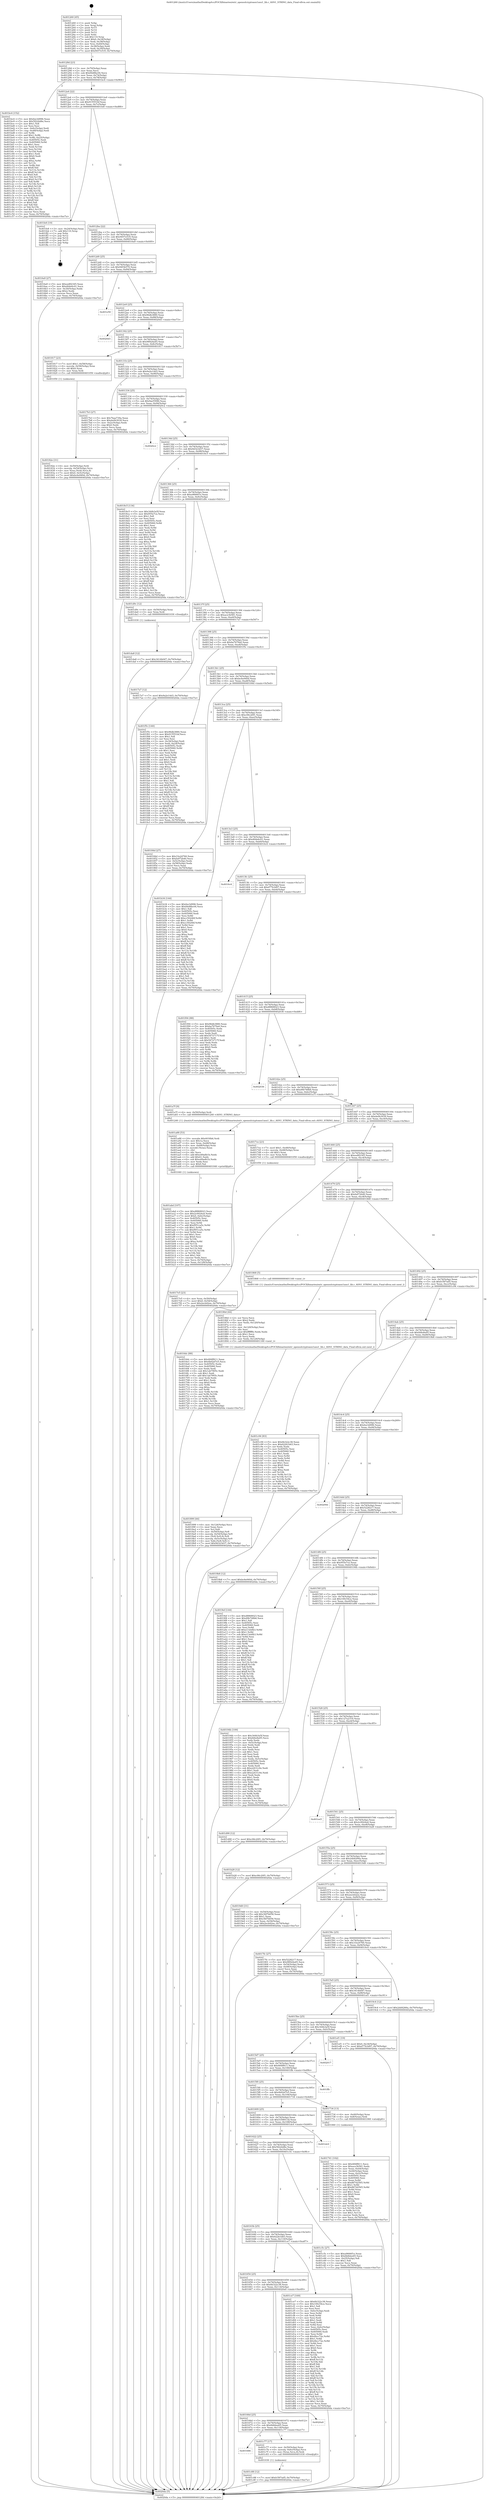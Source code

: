 digraph "0x401260" {
  label = "0x401260 (/mnt/c/Users/mathe/Desktop/tcc/POCII/binaries/extr_opensslcryptoasn1asn1_lib.c_ASN1_STRING_data_Final-ollvm.out::main(0))"
  labelloc = "t"
  node[shape=record]

  Entry [label="",width=0.3,height=0.3,shape=circle,fillcolor=black,style=filled]
  "0x40128d" [label="{
     0x40128d [23]\l
     | [instrs]\l
     &nbsp;&nbsp;0x40128d \<+3\>: mov -0x70(%rbp),%eax\l
     &nbsp;&nbsp;0x401290 \<+2\>: mov %eax,%ecx\l
     &nbsp;&nbsp;0x401292 \<+6\>: sub $0x84d8bc04,%ecx\l
     &nbsp;&nbsp;0x401298 \<+3\>: mov %eax,-0x74(%rbp)\l
     &nbsp;&nbsp;0x40129b \<+3\>: mov %ecx,-0x78(%rbp)\l
     &nbsp;&nbsp;0x40129e \<+6\>: je 0000000000401bc4 \<main+0x964\>\l
  }"]
  "0x401bc4" [label="{
     0x401bc4 [152]\l
     | [instrs]\l
     &nbsp;&nbsp;0x401bc4 \<+5\>: mov $0xfee3d996,%eax\l
     &nbsp;&nbsp;0x401bc9 \<+5\>: mov $0x5f224d8e,%ecx\l
     &nbsp;&nbsp;0x401bce \<+2\>: mov $0x1,%dl\l
     &nbsp;&nbsp;0x401bd0 \<+2\>: xor %esi,%esi\l
     &nbsp;&nbsp;0x401bd2 \<+3\>: mov -0x6c(%rbp),%edi\l
     &nbsp;&nbsp;0x401bd5 \<+3\>: cmp -0x48(%rbp),%edi\l
     &nbsp;&nbsp;0x401bd8 \<+4\>: setl %r8b\l
     &nbsp;&nbsp;0x401bdc \<+4\>: and $0x1,%r8b\l
     &nbsp;&nbsp;0x401be0 \<+4\>: mov %r8b,-0x25(%rbp)\l
     &nbsp;&nbsp;0x401be4 \<+7\>: mov 0x40505c,%edi\l
     &nbsp;&nbsp;0x401beb \<+8\>: mov 0x405060,%r9d\l
     &nbsp;&nbsp;0x401bf3 \<+3\>: sub $0x1,%esi\l
     &nbsp;&nbsp;0x401bf6 \<+3\>: mov %edi,%r10d\l
     &nbsp;&nbsp;0x401bf9 \<+3\>: add %esi,%r10d\l
     &nbsp;&nbsp;0x401bfc \<+4\>: imul %r10d,%edi\l
     &nbsp;&nbsp;0x401c00 \<+3\>: and $0x1,%edi\l
     &nbsp;&nbsp;0x401c03 \<+3\>: cmp $0x0,%edi\l
     &nbsp;&nbsp;0x401c06 \<+4\>: sete %r8b\l
     &nbsp;&nbsp;0x401c0a \<+4\>: cmp $0xa,%r9d\l
     &nbsp;&nbsp;0x401c0e \<+4\>: setl %r11b\l
     &nbsp;&nbsp;0x401c12 \<+3\>: mov %r8b,%bl\l
     &nbsp;&nbsp;0x401c15 \<+3\>: xor $0xff,%bl\l
     &nbsp;&nbsp;0x401c18 \<+3\>: mov %r11b,%r14b\l
     &nbsp;&nbsp;0x401c1b \<+4\>: xor $0xff,%r14b\l
     &nbsp;&nbsp;0x401c1f \<+3\>: xor $0x0,%dl\l
     &nbsp;&nbsp;0x401c22 \<+3\>: mov %bl,%r15b\l
     &nbsp;&nbsp;0x401c25 \<+4\>: and $0x0,%r15b\l
     &nbsp;&nbsp;0x401c29 \<+3\>: and %dl,%r8b\l
     &nbsp;&nbsp;0x401c2c \<+3\>: mov %r14b,%r12b\l
     &nbsp;&nbsp;0x401c2f \<+4\>: and $0x0,%r12b\l
     &nbsp;&nbsp;0x401c33 \<+3\>: and %dl,%r11b\l
     &nbsp;&nbsp;0x401c36 \<+3\>: or %r8b,%r15b\l
     &nbsp;&nbsp;0x401c39 \<+3\>: or %r11b,%r12b\l
     &nbsp;&nbsp;0x401c3c \<+3\>: xor %r12b,%r15b\l
     &nbsp;&nbsp;0x401c3f \<+3\>: or %r14b,%bl\l
     &nbsp;&nbsp;0x401c42 \<+3\>: xor $0xff,%bl\l
     &nbsp;&nbsp;0x401c45 \<+3\>: or $0x0,%dl\l
     &nbsp;&nbsp;0x401c48 \<+2\>: and %dl,%bl\l
     &nbsp;&nbsp;0x401c4a \<+3\>: or %bl,%r15b\l
     &nbsp;&nbsp;0x401c4d \<+4\>: test $0x1,%r15b\l
     &nbsp;&nbsp;0x401c51 \<+3\>: cmovne %ecx,%eax\l
     &nbsp;&nbsp;0x401c54 \<+3\>: mov %eax,-0x70(%rbp)\l
     &nbsp;&nbsp;0x401c57 \<+5\>: jmp 00000000004020da \<main+0xe7a\>\l
  }"]
  "0x4012a4" [label="{
     0x4012a4 [22]\l
     | [instrs]\l
     &nbsp;&nbsp;0x4012a4 \<+5\>: jmp 00000000004012a9 \<main+0x49\>\l
     &nbsp;&nbsp;0x4012a9 \<+3\>: mov -0x74(%rbp),%eax\l
     &nbsp;&nbsp;0x4012ac \<+5\>: sub $0x915551bf,%eax\l
     &nbsp;&nbsp;0x4012b1 \<+3\>: mov %eax,-0x7c(%rbp)\l
     &nbsp;&nbsp;0x4012b4 \<+6\>: je 0000000000401fe8 \<main+0xd88\>\l
  }"]
  Exit [label="",width=0.3,height=0.3,shape=circle,fillcolor=black,style=filled,peripheries=2]
  "0x401fe8" [label="{
     0x401fe8 [19]\l
     | [instrs]\l
     &nbsp;&nbsp;0x401fe8 \<+3\>: mov -0x24(%rbp),%eax\l
     &nbsp;&nbsp;0x401feb \<+7\>: add $0x110,%rsp\l
     &nbsp;&nbsp;0x401ff2 \<+1\>: pop %rbx\l
     &nbsp;&nbsp;0x401ff3 \<+2\>: pop %r12\l
     &nbsp;&nbsp;0x401ff5 \<+2\>: pop %r14\l
     &nbsp;&nbsp;0x401ff7 \<+2\>: pop %r15\l
     &nbsp;&nbsp;0x401ff9 \<+1\>: pop %rbp\l
     &nbsp;&nbsp;0x401ffa \<+1\>: ret\l
  }"]
  "0x4012ba" [label="{
     0x4012ba [22]\l
     | [instrs]\l
     &nbsp;&nbsp;0x4012ba \<+5\>: jmp 00000000004012bf \<main+0x5f\>\l
     &nbsp;&nbsp;0x4012bf \<+3\>: mov -0x74(%rbp),%eax\l
     &nbsp;&nbsp;0x4012c2 \<+5\>: sub $0x9457e535,%eax\l
     &nbsp;&nbsp;0x4012c7 \<+3\>: mov %eax,-0x80(%rbp)\l
     &nbsp;&nbsp;0x4012ca \<+6\>: je 00000000004016a9 \<main+0x449\>\l
  }"]
  "0x401da8" [label="{
     0x401da8 [12]\l
     | [instrs]\l
     &nbsp;&nbsp;0x401da8 \<+7\>: movl $0x3414b047,-0x70(%rbp)\l
     &nbsp;&nbsp;0x401daf \<+5\>: jmp 00000000004020da \<main+0xe7a\>\l
  }"]
  "0x4016a9" [label="{
     0x4016a9 [27]\l
     | [instrs]\l
     &nbsp;&nbsp;0x4016a9 \<+5\>: mov $0xee8f2345,%eax\l
     &nbsp;&nbsp;0x4016ae \<+5\>: mov $0xd0de6c01,%ecx\l
     &nbsp;&nbsp;0x4016b3 \<+3\>: mov -0x30(%rbp),%edx\l
     &nbsp;&nbsp;0x4016b6 \<+3\>: cmp $0x2,%edx\l
     &nbsp;&nbsp;0x4016b9 \<+3\>: cmovne %ecx,%eax\l
     &nbsp;&nbsp;0x4016bc \<+3\>: mov %eax,-0x70(%rbp)\l
     &nbsp;&nbsp;0x4016bf \<+5\>: jmp 00000000004020da \<main+0xe7a\>\l
  }"]
  "0x4012d0" [label="{
     0x4012d0 [25]\l
     | [instrs]\l
     &nbsp;&nbsp;0x4012d0 \<+5\>: jmp 00000000004012d5 \<main+0x75\>\l
     &nbsp;&nbsp;0x4012d5 \<+3\>: mov -0x74(%rbp),%eax\l
     &nbsp;&nbsp;0x4012d8 \<+5\>: sub $0x94f3b570,%eax\l
     &nbsp;&nbsp;0x4012dd \<+6\>: mov %eax,-0x84(%rbp)\l
     &nbsp;&nbsp;0x4012e3 \<+6\>: je 0000000000401e50 \<main+0xbf0\>\l
  }"]
  "0x4020da" [label="{
     0x4020da [5]\l
     | [instrs]\l
     &nbsp;&nbsp;0x4020da \<+5\>: jmp 000000000040128d \<main+0x2d\>\l
  }"]
  "0x401260" [label="{
     0x401260 [45]\l
     | [instrs]\l
     &nbsp;&nbsp;0x401260 \<+1\>: push %rbp\l
     &nbsp;&nbsp;0x401261 \<+3\>: mov %rsp,%rbp\l
     &nbsp;&nbsp;0x401264 \<+2\>: push %r15\l
     &nbsp;&nbsp;0x401266 \<+2\>: push %r14\l
     &nbsp;&nbsp;0x401268 \<+2\>: push %r12\l
     &nbsp;&nbsp;0x40126a \<+1\>: push %rbx\l
     &nbsp;&nbsp;0x40126b \<+7\>: sub $0x110,%rsp\l
     &nbsp;&nbsp;0x401272 \<+7\>: movl $0x0,-0x34(%rbp)\l
     &nbsp;&nbsp;0x401279 \<+3\>: mov %edi,-0x38(%rbp)\l
     &nbsp;&nbsp;0x40127c \<+4\>: mov %rsi,-0x40(%rbp)\l
     &nbsp;&nbsp;0x401280 \<+3\>: mov -0x38(%rbp),%edi\l
     &nbsp;&nbsp;0x401283 \<+3\>: mov %edi,-0x30(%rbp)\l
     &nbsp;&nbsp;0x401286 \<+7\>: movl $0x9457e535,-0x70(%rbp)\l
  }"]
  "0x401c88" [label="{
     0x401c88 [12]\l
     | [instrs]\l
     &nbsp;&nbsp;0x401c88 \<+7\>: movl $0xfc587ad5,-0x70(%rbp)\l
     &nbsp;&nbsp;0x401c8f \<+5\>: jmp 00000000004020da \<main+0xe7a\>\l
  }"]
  "0x401e50" [label="{
     0x401e50\l
  }", style=dashed]
  "0x4012e9" [label="{
     0x4012e9 [25]\l
     | [instrs]\l
     &nbsp;&nbsp;0x4012e9 \<+5\>: jmp 00000000004012ee \<main+0x8e\>\l
     &nbsp;&nbsp;0x4012ee \<+3\>: mov -0x74(%rbp),%eax\l
     &nbsp;&nbsp;0x4012f1 \<+5\>: sub $0x96db3880,%eax\l
     &nbsp;&nbsp;0x4012f6 \<+6\>: mov %eax,-0x88(%rbp)\l
     &nbsp;&nbsp;0x4012fc \<+6\>: je 00000000004020d3 \<main+0xe73\>\l
  }"]
  "0x401686" [label="{
     0x401686\l
  }", style=dashed]
  "0x4020d3" [label="{
     0x4020d3\l
  }", style=dashed]
  "0x401302" [label="{
     0x401302 [25]\l
     | [instrs]\l
     &nbsp;&nbsp;0x401302 \<+5\>: jmp 0000000000401307 \<main+0xa7\>\l
     &nbsp;&nbsp;0x401307 \<+3\>: mov -0x74(%rbp),%eax\l
     &nbsp;&nbsp;0x40130a \<+5\>: sub $0x98924a45,%eax\l
     &nbsp;&nbsp;0x40130f \<+6\>: mov %eax,-0x8c(%rbp)\l
     &nbsp;&nbsp;0x401315 \<+6\>: je 0000000000401817 \<main+0x5b7\>\l
  }"]
  "0x401c77" [label="{
     0x401c77 [17]\l
     | [instrs]\l
     &nbsp;&nbsp;0x401c77 \<+4\>: mov -0x50(%rbp),%rax\l
     &nbsp;&nbsp;0x401c7b \<+4\>: movslq -0x6c(%rbp),%rcx\l
     &nbsp;&nbsp;0x401c7f \<+4\>: mov (%rax,%rcx,8),%rdi\l
     &nbsp;&nbsp;0x401c83 \<+5\>: call 0000000000401030 \<free@plt\>\l
     | [calls]\l
     &nbsp;&nbsp;0x401030 \{1\} (unknown)\l
  }"]
  "0x401817" [label="{
     0x401817 [23]\l
     | [instrs]\l
     &nbsp;&nbsp;0x401817 \<+7\>: movl $0x1,-0x58(%rbp)\l
     &nbsp;&nbsp;0x40181e \<+4\>: movslq -0x58(%rbp),%rax\l
     &nbsp;&nbsp;0x401822 \<+4\>: shl $0x0,%rax\l
     &nbsp;&nbsp;0x401826 \<+3\>: mov %rax,%rdi\l
     &nbsp;&nbsp;0x401829 \<+5\>: call 0000000000401050 \<malloc@plt\>\l
     | [calls]\l
     &nbsp;&nbsp;0x401050 \{1\} (unknown)\l
  }"]
  "0x40131b" [label="{
     0x40131b [25]\l
     | [instrs]\l
     &nbsp;&nbsp;0x40131b \<+5\>: jmp 0000000000401320 \<main+0xc0\>\l
     &nbsp;&nbsp;0x401320 \<+3\>: mov -0x74(%rbp),%eax\l
     &nbsp;&nbsp;0x401323 \<+5\>: sub $0x9a2e14d3,%eax\l
     &nbsp;&nbsp;0x401328 \<+6\>: mov %eax,-0x90(%rbp)\l
     &nbsp;&nbsp;0x40132e \<+6\>: je 00000000004017b3 \<main+0x553\>\l
  }"]
  "0x40166d" [label="{
     0x40166d [25]\l
     | [instrs]\l
     &nbsp;&nbsp;0x40166d \<+5\>: jmp 0000000000401672 \<main+0x412\>\l
     &nbsp;&nbsp;0x401672 \<+3\>: mov -0x74(%rbp),%eax\l
     &nbsp;&nbsp;0x401675 \<+5\>: sub $0x6b8dee65,%eax\l
     &nbsp;&nbsp;0x40167a \<+6\>: mov %eax,-0x118(%rbp)\l
     &nbsp;&nbsp;0x401680 \<+6\>: je 0000000000401c77 \<main+0xa17\>\l
  }"]
  "0x4017b3" [label="{
     0x4017b3 [27]\l
     | [instrs]\l
     &nbsp;&nbsp;0x4017b3 \<+5\>: mov $0x7baa739a,%eax\l
     &nbsp;&nbsp;0x4017b8 \<+5\>: mov $0xde0b3039,%ecx\l
     &nbsp;&nbsp;0x4017bd \<+3\>: mov -0x2c(%rbp),%edx\l
     &nbsp;&nbsp;0x4017c0 \<+3\>: cmp $0x0,%edx\l
     &nbsp;&nbsp;0x4017c3 \<+3\>: cmove %ecx,%eax\l
     &nbsp;&nbsp;0x4017c6 \<+3\>: mov %eax,-0x70(%rbp)\l
     &nbsp;&nbsp;0x4017c9 \<+5\>: jmp 00000000004020da \<main+0xe7a\>\l
  }"]
  "0x401334" [label="{
     0x401334 [25]\l
     | [instrs]\l
     &nbsp;&nbsp;0x401334 \<+5\>: jmp 0000000000401339 \<main+0xd9\>\l
     &nbsp;&nbsp;0x401339 \<+3\>: mov -0x74(%rbp),%eax\l
     &nbsp;&nbsp;0x40133c \<+5\>: sub $0x9ae55f46,%eax\l
     &nbsp;&nbsp;0x401341 \<+6\>: mov %eax,-0x94(%rbp)\l
     &nbsp;&nbsp;0x401347 \<+6\>: je 00000000004020c2 \<main+0xe62\>\l
  }"]
  "0x4020a9" [label="{
     0x4020a9\l
  }", style=dashed]
  "0x4020c2" [label="{
     0x4020c2\l
  }", style=dashed]
  "0x40134d" [label="{
     0x40134d [25]\l
     | [instrs]\l
     &nbsp;&nbsp;0x40134d \<+5\>: jmp 0000000000401352 \<main+0xf2\>\l
     &nbsp;&nbsp;0x401352 \<+3\>: mov -0x74(%rbp),%eax\l
     &nbsp;&nbsp;0x401355 \<+5\>: sub $0x9d323d37,%eax\l
     &nbsp;&nbsp;0x40135a \<+6\>: mov %eax,-0x98(%rbp)\l
     &nbsp;&nbsp;0x401360 \<+6\>: je 00000000004018c5 \<main+0x665\>\l
  }"]
  "0x401654" [label="{
     0x401654 [25]\l
     | [instrs]\l
     &nbsp;&nbsp;0x401654 \<+5\>: jmp 0000000000401659 \<main+0x3f9\>\l
     &nbsp;&nbsp;0x401659 \<+3\>: mov -0x74(%rbp),%eax\l
     &nbsp;&nbsp;0x40165c \<+5\>: sub $0x6b322c38,%eax\l
     &nbsp;&nbsp;0x401661 \<+6\>: mov %eax,-0x114(%rbp)\l
     &nbsp;&nbsp;0x401667 \<+6\>: je 00000000004020a9 \<main+0xe49\>\l
  }"]
  "0x4018c5" [label="{
     0x4018c5 [134]\l
     | [instrs]\l
     &nbsp;&nbsp;0x4018c5 \<+5\>: mov $0x344b3a5f,%eax\l
     &nbsp;&nbsp;0x4018ca \<+5\>: mov $0x955e7ce,%ecx\l
     &nbsp;&nbsp;0x4018cf \<+2\>: mov $0x1,%dl\l
     &nbsp;&nbsp;0x4018d1 \<+2\>: xor %esi,%esi\l
     &nbsp;&nbsp;0x4018d3 \<+7\>: mov 0x40505c,%edi\l
     &nbsp;&nbsp;0x4018da \<+8\>: mov 0x405060,%r8d\l
     &nbsp;&nbsp;0x4018e2 \<+3\>: sub $0x1,%esi\l
     &nbsp;&nbsp;0x4018e5 \<+3\>: mov %edi,%r9d\l
     &nbsp;&nbsp;0x4018e8 \<+3\>: add %esi,%r9d\l
     &nbsp;&nbsp;0x4018eb \<+4\>: imul %r9d,%edi\l
     &nbsp;&nbsp;0x4018ef \<+3\>: and $0x1,%edi\l
     &nbsp;&nbsp;0x4018f2 \<+3\>: cmp $0x0,%edi\l
     &nbsp;&nbsp;0x4018f5 \<+4\>: sete %r10b\l
     &nbsp;&nbsp;0x4018f9 \<+4\>: cmp $0xa,%r8d\l
     &nbsp;&nbsp;0x4018fd \<+4\>: setl %r11b\l
     &nbsp;&nbsp;0x401901 \<+3\>: mov %r10b,%bl\l
     &nbsp;&nbsp;0x401904 \<+3\>: xor $0xff,%bl\l
     &nbsp;&nbsp;0x401907 \<+3\>: mov %r11b,%r14b\l
     &nbsp;&nbsp;0x40190a \<+4\>: xor $0xff,%r14b\l
     &nbsp;&nbsp;0x40190e \<+3\>: xor $0x0,%dl\l
     &nbsp;&nbsp;0x401911 \<+3\>: mov %bl,%r15b\l
     &nbsp;&nbsp;0x401914 \<+4\>: and $0x0,%r15b\l
     &nbsp;&nbsp;0x401918 \<+3\>: and %dl,%r10b\l
     &nbsp;&nbsp;0x40191b \<+3\>: mov %r14b,%r12b\l
     &nbsp;&nbsp;0x40191e \<+4\>: and $0x0,%r12b\l
     &nbsp;&nbsp;0x401922 \<+3\>: and %dl,%r11b\l
     &nbsp;&nbsp;0x401925 \<+3\>: or %r10b,%r15b\l
     &nbsp;&nbsp;0x401928 \<+3\>: or %r11b,%r12b\l
     &nbsp;&nbsp;0x40192b \<+3\>: xor %r12b,%r15b\l
     &nbsp;&nbsp;0x40192e \<+3\>: or %r14b,%bl\l
     &nbsp;&nbsp;0x401931 \<+3\>: xor $0xff,%bl\l
     &nbsp;&nbsp;0x401934 \<+3\>: or $0x0,%dl\l
     &nbsp;&nbsp;0x401937 \<+2\>: and %dl,%bl\l
     &nbsp;&nbsp;0x401939 \<+3\>: or %bl,%r15b\l
     &nbsp;&nbsp;0x40193c \<+4\>: test $0x1,%r15b\l
     &nbsp;&nbsp;0x401940 \<+3\>: cmovne %ecx,%eax\l
     &nbsp;&nbsp;0x401943 \<+3\>: mov %eax,-0x70(%rbp)\l
     &nbsp;&nbsp;0x401946 \<+5\>: jmp 00000000004020da \<main+0xe7a\>\l
  }"]
  "0x401366" [label="{
     0x401366 [25]\l
     | [instrs]\l
     &nbsp;&nbsp;0x401366 \<+5\>: jmp 000000000040136b \<main+0x10b\>\l
     &nbsp;&nbsp;0x40136b \<+3\>: mov -0x74(%rbp),%eax\l
     &nbsp;&nbsp;0x40136e \<+5\>: sub $0xa9666f1e,%eax\l
     &nbsp;&nbsp;0x401373 \<+6\>: mov %eax,-0x9c(%rbp)\l
     &nbsp;&nbsp;0x401379 \<+6\>: je 0000000000401d9c \<main+0xb3c\>\l
  }"]
  "0x401ce7" [label="{
     0x401ce7 [169]\l
     | [instrs]\l
     &nbsp;&nbsp;0x401ce7 \<+5\>: mov $0x6b322c38,%eax\l
     &nbsp;&nbsp;0x401cec \<+5\>: mov $0x100c54ce,%ecx\l
     &nbsp;&nbsp;0x401cf1 \<+2\>: mov $0x1,%dl\l
     &nbsp;&nbsp;0x401cf3 \<+2\>: xor %esi,%esi\l
     &nbsp;&nbsp;0x401cf5 \<+3\>: mov -0x6c(%rbp),%edi\l
     &nbsp;&nbsp;0x401cf8 \<+3\>: mov %esi,%r8d\l
     &nbsp;&nbsp;0x401cfb \<+3\>: sub %edi,%r8d\l
     &nbsp;&nbsp;0x401cfe \<+2\>: mov %esi,%edi\l
     &nbsp;&nbsp;0x401d00 \<+3\>: sub $0x1,%edi\l
     &nbsp;&nbsp;0x401d03 \<+3\>: add %edi,%r8d\l
     &nbsp;&nbsp;0x401d06 \<+3\>: sub %r8d,%esi\l
     &nbsp;&nbsp;0x401d09 \<+3\>: mov %esi,-0x6c(%rbp)\l
     &nbsp;&nbsp;0x401d0c \<+7\>: mov 0x40505c,%esi\l
     &nbsp;&nbsp;0x401d13 \<+7\>: mov 0x405060,%edi\l
     &nbsp;&nbsp;0x401d1a \<+3\>: mov %esi,%r8d\l
     &nbsp;&nbsp;0x401d1d \<+7\>: sub $0x4bcc72e,%r8d\l
     &nbsp;&nbsp;0x401d24 \<+4\>: sub $0x1,%r8d\l
     &nbsp;&nbsp;0x401d28 \<+7\>: add $0x4bcc72e,%r8d\l
     &nbsp;&nbsp;0x401d2f \<+4\>: imul %r8d,%esi\l
     &nbsp;&nbsp;0x401d33 \<+3\>: and $0x1,%esi\l
     &nbsp;&nbsp;0x401d36 \<+3\>: cmp $0x0,%esi\l
     &nbsp;&nbsp;0x401d39 \<+4\>: sete %r9b\l
     &nbsp;&nbsp;0x401d3d \<+3\>: cmp $0xa,%edi\l
     &nbsp;&nbsp;0x401d40 \<+4\>: setl %r10b\l
     &nbsp;&nbsp;0x401d44 \<+3\>: mov %r9b,%r11b\l
     &nbsp;&nbsp;0x401d47 \<+4\>: xor $0xff,%r11b\l
     &nbsp;&nbsp;0x401d4b \<+3\>: mov %r10b,%bl\l
     &nbsp;&nbsp;0x401d4e \<+3\>: xor $0xff,%bl\l
     &nbsp;&nbsp;0x401d51 \<+3\>: xor $0x1,%dl\l
     &nbsp;&nbsp;0x401d54 \<+3\>: mov %r11b,%r14b\l
     &nbsp;&nbsp;0x401d57 \<+4\>: and $0xff,%r14b\l
     &nbsp;&nbsp;0x401d5b \<+3\>: and %dl,%r9b\l
     &nbsp;&nbsp;0x401d5e \<+3\>: mov %bl,%r15b\l
     &nbsp;&nbsp;0x401d61 \<+4\>: and $0xff,%r15b\l
     &nbsp;&nbsp;0x401d65 \<+3\>: and %dl,%r10b\l
     &nbsp;&nbsp;0x401d68 \<+3\>: or %r9b,%r14b\l
     &nbsp;&nbsp;0x401d6b \<+3\>: or %r10b,%r15b\l
     &nbsp;&nbsp;0x401d6e \<+3\>: xor %r15b,%r14b\l
     &nbsp;&nbsp;0x401d71 \<+3\>: or %bl,%r11b\l
     &nbsp;&nbsp;0x401d74 \<+4\>: xor $0xff,%r11b\l
     &nbsp;&nbsp;0x401d78 \<+3\>: or $0x1,%dl\l
     &nbsp;&nbsp;0x401d7b \<+3\>: and %dl,%r11b\l
     &nbsp;&nbsp;0x401d7e \<+3\>: or %r11b,%r14b\l
     &nbsp;&nbsp;0x401d81 \<+4\>: test $0x1,%r14b\l
     &nbsp;&nbsp;0x401d85 \<+3\>: cmovne %ecx,%eax\l
     &nbsp;&nbsp;0x401d88 \<+3\>: mov %eax,-0x70(%rbp)\l
     &nbsp;&nbsp;0x401d8b \<+5\>: jmp 00000000004020da \<main+0xe7a\>\l
  }"]
  "0x401d9c" [label="{
     0x401d9c [12]\l
     | [instrs]\l
     &nbsp;&nbsp;0x401d9c \<+4\>: mov -0x50(%rbp),%rax\l
     &nbsp;&nbsp;0x401da0 \<+3\>: mov %rax,%rdi\l
     &nbsp;&nbsp;0x401da3 \<+5\>: call 0000000000401030 \<free@plt\>\l
     | [calls]\l
     &nbsp;&nbsp;0x401030 \{1\} (unknown)\l
  }"]
  "0x40137f" [label="{
     0x40137f [25]\l
     | [instrs]\l
     &nbsp;&nbsp;0x40137f \<+5\>: jmp 0000000000401384 \<main+0x124\>\l
     &nbsp;&nbsp;0x401384 \<+3\>: mov -0x74(%rbp),%eax\l
     &nbsp;&nbsp;0x401387 \<+5\>: sub $0xace3b581,%eax\l
     &nbsp;&nbsp;0x40138c \<+6\>: mov %eax,-0xa0(%rbp)\l
     &nbsp;&nbsp;0x401392 \<+6\>: je 00000000004017a7 \<main+0x547\>\l
  }"]
  "0x40163b" [label="{
     0x40163b [25]\l
     | [instrs]\l
     &nbsp;&nbsp;0x40163b \<+5\>: jmp 0000000000401640 \<main+0x3e0\>\l
     &nbsp;&nbsp;0x401640 \<+3\>: mov -0x74(%rbp),%eax\l
     &nbsp;&nbsp;0x401643 \<+5\>: sub $0x622b1b63,%eax\l
     &nbsp;&nbsp;0x401648 \<+6\>: mov %eax,-0x110(%rbp)\l
     &nbsp;&nbsp;0x40164e \<+6\>: je 0000000000401ce7 \<main+0xa87\>\l
  }"]
  "0x4017a7" [label="{
     0x4017a7 [12]\l
     | [instrs]\l
     &nbsp;&nbsp;0x4017a7 \<+7\>: movl $0x9a2e14d3,-0x70(%rbp)\l
     &nbsp;&nbsp;0x4017ae \<+5\>: jmp 00000000004020da \<main+0xe7a\>\l
  }"]
  "0x401398" [label="{
     0x401398 [25]\l
     | [instrs]\l
     &nbsp;&nbsp;0x401398 \<+5\>: jmp 000000000040139d \<main+0x13d\>\l
     &nbsp;&nbsp;0x40139d \<+3\>: mov -0x74(%rbp),%eax\l
     &nbsp;&nbsp;0x4013a0 \<+5\>: sub $0xba7679a0,%eax\l
     &nbsp;&nbsp;0x4013a5 \<+6\>: mov %eax,-0xa4(%rbp)\l
     &nbsp;&nbsp;0x4013ab \<+6\>: je 0000000000401f5c \<main+0xcfc\>\l
  }"]
  "0x401c5c" [label="{
     0x401c5c [27]\l
     | [instrs]\l
     &nbsp;&nbsp;0x401c5c \<+5\>: mov $0xa9666f1e,%eax\l
     &nbsp;&nbsp;0x401c61 \<+5\>: mov $0x6b8dee65,%ecx\l
     &nbsp;&nbsp;0x401c66 \<+3\>: mov -0x25(%rbp),%dl\l
     &nbsp;&nbsp;0x401c69 \<+3\>: test $0x1,%dl\l
     &nbsp;&nbsp;0x401c6c \<+3\>: cmovne %ecx,%eax\l
     &nbsp;&nbsp;0x401c6f \<+3\>: mov %eax,-0x70(%rbp)\l
     &nbsp;&nbsp;0x401c72 \<+5\>: jmp 00000000004020da \<main+0xe7a\>\l
  }"]
  "0x401f5c" [label="{
     0x401f5c [140]\l
     | [instrs]\l
     &nbsp;&nbsp;0x401f5c \<+5\>: mov $0x96db3880,%eax\l
     &nbsp;&nbsp;0x401f61 \<+5\>: mov $0x915551bf,%ecx\l
     &nbsp;&nbsp;0x401f66 \<+2\>: mov $0x1,%dl\l
     &nbsp;&nbsp;0x401f68 \<+2\>: xor %esi,%esi\l
     &nbsp;&nbsp;0x401f6a \<+3\>: mov -0x34(%rbp),%edi\l
     &nbsp;&nbsp;0x401f6d \<+3\>: mov %edi,-0x24(%rbp)\l
     &nbsp;&nbsp;0x401f70 \<+7\>: mov 0x40505c,%edi\l
     &nbsp;&nbsp;0x401f77 \<+8\>: mov 0x405060,%r8d\l
     &nbsp;&nbsp;0x401f7f \<+3\>: sub $0x1,%esi\l
     &nbsp;&nbsp;0x401f82 \<+3\>: mov %edi,%r9d\l
     &nbsp;&nbsp;0x401f85 \<+3\>: add %esi,%r9d\l
     &nbsp;&nbsp;0x401f88 \<+4\>: imul %r9d,%edi\l
     &nbsp;&nbsp;0x401f8c \<+3\>: and $0x1,%edi\l
     &nbsp;&nbsp;0x401f8f \<+3\>: cmp $0x0,%edi\l
     &nbsp;&nbsp;0x401f92 \<+4\>: sete %r10b\l
     &nbsp;&nbsp;0x401f96 \<+4\>: cmp $0xa,%r8d\l
     &nbsp;&nbsp;0x401f9a \<+4\>: setl %r11b\l
     &nbsp;&nbsp;0x401f9e \<+3\>: mov %r10b,%bl\l
     &nbsp;&nbsp;0x401fa1 \<+3\>: xor $0xff,%bl\l
     &nbsp;&nbsp;0x401fa4 \<+3\>: mov %r11b,%r14b\l
     &nbsp;&nbsp;0x401fa7 \<+4\>: xor $0xff,%r14b\l
     &nbsp;&nbsp;0x401fab \<+3\>: xor $0x1,%dl\l
     &nbsp;&nbsp;0x401fae \<+3\>: mov %bl,%r15b\l
     &nbsp;&nbsp;0x401fb1 \<+4\>: and $0xff,%r15b\l
     &nbsp;&nbsp;0x401fb5 \<+3\>: and %dl,%r10b\l
     &nbsp;&nbsp;0x401fb8 \<+3\>: mov %r14b,%r12b\l
     &nbsp;&nbsp;0x401fbb \<+4\>: and $0xff,%r12b\l
     &nbsp;&nbsp;0x401fbf \<+3\>: and %dl,%r11b\l
     &nbsp;&nbsp;0x401fc2 \<+3\>: or %r10b,%r15b\l
     &nbsp;&nbsp;0x401fc5 \<+3\>: or %r11b,%r12b\l
     &nbsp;&nbsp;0x401fc8 \<+3\>: xor %r12b,%r15b\l
     &nbsp;&nbsp;0x401fcb \<+3\>: or %r14b,%bl\l
     &nbsp;&nbsp;0x401fce \<+3\>: xor $0xff,%bl\l
     &nbsp;&nbsp;0x401fd1 \<+3\>: or $0x1,%dl\l
     &nbsp;&nbsp;0x401fd4 \<+2\>: and %dl,%bl\l
     &nbsp;&nbsp;0x401fd6 \<+3\>: or %bl,%r15b\l
     &nbsp;&nbsp;0x401fd9 \<+4\>: test $0x1,%r15b\l
     &nbsp;&nbsp;0x401fdd \<+3\>: cmovne %ecx,%eax\l
     &nbsp;&nbsp;0x401fe0 \<+3\>: mov %eax,-0x70(%rbp)\l
     &nbsp;&nbsp;0x401fe3 \<+5\>: jmp 00000000004020da \<main+0xe7a\>\l
  }"]
  "0x4013b1" [label="{
     0x4013b1 [25]\l
     | [instrs]\l
     &nbsp;&nbsp;0x4013b1 \<+5\>: jmp 00000000004013b6 \<main+0x156\>\l
     &nbsp;&nbsp;0x4013b6 \<+3\>: mov -0x74(%rbp),%eax\l
     &nbsp;&nbsp;0x4013b9 \<+5\>: sub $0xbc6e940d,%eax\l
     &nbsp;&nbsp;0x4013be \<+6\>: mov %eax,-0xa8(%rbp)\l
     &nbsp;&nbsp;0x4013c4 \<+6\>: je 000000000040184d \<main+0x5ed\>\l
  }"]
  "0x401622" [label="{
     0x401622 [25]\l
     | [instrs]\l
     &nbsp;&nbsp;0x401622 \<+5\>: jmp 0000000000401627 \<main+0x3c7\>\l
     &nbsp;&nbsp;0x401627 \<+3\>: mov -0x74(%rbp),%eax\l
     &nbsp;&nbsp;0x40162a \<+5\>: sub $0x5f224d8e,%eax\l
     &nbsp;&nbsp;0x40162f \<+6\>: mov %eax,-0x10c(%rbp)\l
     &nbsp;&nbsp;0x401635 \<+6\>: je 0000000000401c5c \<main+0x9fc\>\l
  }"]
  "0x40184d" [label="{
     0x40184d [27]\l
     | [instrs]\l
     &nbsp;&nbsp;0x40184d \<+5\>: mov $0x33e24760,%eax\l
     &nbsp;&nbsp;0x401852 \<+5\>: mov $0xfa972b40,%ecx\l
     &nbsp;&nbsp;0x401857 \<+3\>: mov -0x5c(%rbp),%edx\l
     &nbsp;&nbsp;0x40185a \<+3\>: cmp -0x58(%rbp),%edx\l
     &nbsp;&nbsp;0x40185d \<+3\>: cmovl %ecx,%eax\l
     &nbsp;&nbsp;0x401860 \<+3\>: mov %eax,-0x70(%rbp)\l
     &nbsp;&nbsp;0x401863 \<+5\>: jmp 00000000004020da \<main+0xe7a\>\l
  }"]
  "0x4013ca" [label="{
     0x4013ca [25]\l
     | [instrs]\l
     &nbsp;&nbsp;0x4013ca \<+5\>: jmp 00000000004013cf \<main+0x16f\>\l
     &nbsp;&nbsp;0x4013cf \<+3\>: mov -0x74(%rbp),%eax\l
     &nbsp;&nbsp;0x4013d2 \<+5\>: sub $0xc06c20f1,%eax\l
     &nbsp;&nbsp;0x4013d7 \<+6\>: mov %eax,-0xac(%rbp)\l
     &nbsp;&nbsp;0x4013dd \<+6\>: je 0000000000401b34 \<main+0x8d4\>\l
  }"]
  "0x401dc0" [label="{
     0x401dc0\l
  }", style=dashed]
  "0x401b34" [label="{
     0x401b34 [144]\l
     | [instrs]\l
     &nbsp;&nbsp;0x401b34 \<+5\>: mov $0xfee3d996,%eax\l
     &nbsp;&nbsp;0x401b39 \<+5\>: mov $0x84d8bc04,%ecx\l
     &nbsp;&nbsp;0x401b3e \<+2\>: mov $0x1,%dl\l
     &nbsp;&nbsp;0x401b40 \<+7\>: mov 0x40505c,%esi\l
     &nbsp;&nbsp;0x401b47 \<+7\>: mov 0x405060,%edi\l
     &nbsp;&nbsp;0x401b4e \<+3\>: mov %esi,%r8d\l
     &nbsp;&nbsp;0x401b51 \<+7\>: add $0xcc50246f,%r8d\l
     &nbsp;&nbsp;0x401b58 \<+4\>: sub $0x1,%r8d\l
     &nbsp;&nbsp;0x401b5c \<+7\>: sub $0xcc50246f,%r8d\l
     &nbsp;&nbsp;0x401b63 \<+4\>: imul %r8d,%esi\l
     &nbsp;&nbsp;0x401b67 \<+3\>: and $0x1,%esi\l
     &nbsp;&nbsp;0x401b6a \<+3\>: cmp $0x0,%esi\l
     &nbsp;&nbsp;0x401b6d \<+4\>: sete %r9b\l
     &nbsp;&nbsp;0x401b71 \<+3\>: cmp $0xa,%edi\l
     &nbsp;&nbsp;0x401b74 \<+4\>: setl %r10b\l
     &nbsp;&nbsp;0x401b78 \<+3\>: mov %r9b,%r11b\l
     &nbsp;&nbsp;0x401b7b \<+4\>: xor $0xff,%r11b\l
     &nbsp;&nbsp;0x401b7f \<+3\>: mov %r10b,%bl\l
     &nbsp;&nbsp;0x401b82 \<+3\>: xor $0xff,%bl\l
     &nbsp;&nbsp;0x401b85 \<+3\>: xor $0x1,%dl\l
     &nbsp;&nbsp;0x401b88 \<+3\>: mov %r11b,%r14b\l
     &nbsp;&nbsp;0x401b8b \<+4\>: and $0xff,%r14b\l
     &nbsp;&nbsp;0x401b8f \<+3\>: and %dl,%r9b\l
     &nbsp;&nbsp;0x401b92 \<+3\>: mov %bl,%r15b\l
     &nbsp;&nbsp;0x401b95 \<+4\>: and $0xff,%r15b\l
     &nbsp;&nbsp;0x401b99 \<+3\>: and %dl,%r10b\l
     &nbsp;&nbsp;0x401b9c \<+3\>: or %r9b,%r14b\l
     &nbsp;&nbsp;0x401b9f \<+3\>: or %r10b,%r15b\l
     &nbsp;&nbsp;0x401ba2 \<+3\>: xor %r15b,%r14b\l
     &nbsp;&nbsp;0x401ba5 \<+3\>: or %bl,%r11b\l
     &nbsp;&nbsp;0x401ba8 \<+4\>: xor $0xff,%r11b\l
     &nbsp;&nbsp;0x401bac \<+3\>: or $0x1,%dl\l
     &nbsp;&nbsp;0x401baf \<+3\>: and %dl,%r11b\l
     &nbsp;&nbsp;0x401bb2 \<+3\>: or %r11b,%r14b\l
     &nbsp;&nbsp;0x401bb5 \<+4\>: test $0x1,%r14b\l
     &nbsp;&nbsp;0x401bb9 \<+3\>: cmovne %ecx,%eax\l
     &nbsp;&nbsp;0x401bbc \<+3\>: mov %eax,-0x70(%rbp)\l
     &nbsp;&nbsp;0x401bbf \<+5\>: jmp 00000000004020da \<main+0xe7a\>\l
  }"]
  "0x4013e3" [label="{
     0x4013e3 [25]\l
     | [instrs]\l
     &nbsp;&nbsp;0x4013e3 \<+5\>: jmp 00000000004013e8 \<main+0x188\>\l
     &nbsp;&nbsp;0x4013e8 \<+3\>: mov -0x74(%rbp),%eax\l
     &nbsp;&nbsp;0x4013eb \<+5\>: sub $0xd0de6c01,%eax\l
     &nbsp;&nbsp;0x4013f0 \<+6\>: mov %eax,-0xb0(%rbp)\l
     &nbsp;&nbsp;0x4013f6 \<+6\>: je 00000000004016c4 \<main+0x464\>\l
  }"]
  "0x401abd" [label="{
     0x401abd [107]\l
     | [instrs]\l
     &nbsp;&nbsp;0x401abd \<+5\>: mov $0xd8868023,%ecx\l
     &nbsp;&nbsp;0x401ac2 \<+5\>: mov $0x2c0024a4,%edx\l
     &nbsp;&nbsp;0x401ac7 \<+7\>: movl $0x0,-0x6c(%rbp)\l
     &nbsp;&nbsp;0x401ace \<+7\>: mov 0x40505c,%esi\l
     &nbsp;&nbsp;0x401ad5 \<+8\>: mov 0x405060,%r8d\l
     &nbsp;&nbsp;0x401add \<+3\>: mov %esi,%r9d\l
     &nbsp;&nbsp;0x401ae0 \<+7\>: add $0xf951ca5c,%r9d\l
     &nbsp;&nbsp;0x401ae7 \<+4\>: sub $0x1,%r9d\l
     &nbsp;&nbsp;0x401aeb \<+7\>: sub $0xf951ca5c,%r9d\l
     &nbsp;&nbsp;0x401af2 \<+4\>: imul %r9d,%esi\l
     &nbsp;&nbsp;0x401af6 \<+3\>: and $0x1,%esi\l
     &nbsp;&nbsp;0x401af9 \<+3\>: cmp $0x0,%esi\l
     &nbsp;&nbsp;0x401afc \<+4\>: sete %r10b\l
     &nbsp;&nbsp;0x401b00 \<+4\>: cmp $0xa,%r8d\l
     &nbsp;&nbsp;0x401b04 \<+4\>: setl %r11b\l
     &nbsp;&nbsp;0x401b08 \<+3\>: mov %r10b,%bl\l
     &nbsp;&nbsp;0x401b0b \<+3\>: and %r11b,%bl\l
     &nbsp;&nbsp;0x401b0e \<+3\>: xor %r11b,%r10b\l
     &nbsp;&nbsp;0x401b11 \<+3\>: or %r10b,%bl\l
     &nbsp;&nbsp;0x401b14 \<+3\>: test $0x1,%bl\l
     &nbsp;&nbsp;0x401b17 \<+3\>: cmovne %edx,%ecx\l
     &nbsp;&nbsp;0x401b1a \<+3\>: mov %ecx,-0x70(%rbp)\l
     &nbsp;&nbsp;0x401b1d \<+6\>: mov %eax,-0x128(%rbp)\l
     &nbsp;&nbsp;0x401b23 \<+5\>: jmp 00000000004020da \<main+0xe7a\>\l
  }"]
  "0x4016c4" [label="{
     0x4016c4\l
  }", style=dashed]
  "0x4013fc" [label="{
     0x4013fc [25]\l
     | [instrs]\l
     &nbsp;&nbsp;0x4013fc \<+5\>: jmp 0000000000401401 \<main+0x1a1\>\l
     &nbsp;&nbsp;0x401401 \<+3\>: mov -0x74(%rbp),%eax\l
     &nbsp;&nbsp;0x401404 \<+5\>: sub $0xd77b3d97,%eax\l
     &nbsp;&nbsp;0x401409 \<+6\>: mov %eax,-0xb4(%rbp)\l
     &nbsp;&nbsp;0x40140f \<+6\>: je 0000000000401f04 \<main+0xca4\>\l
  }"]
  "0x401a88" [label="{
     0x401a88 [53]\l
     | [instrs]\l
     &nbsp;&nbsp;0x401a88 \<+10\>: movabs $0x4030b6,%rdi\l
     &nbsp;&nbsp;0x401a92 \<+5\>: mov $0x1a,%ecx\l
     &nbsp;&nbsp;0x401a97 \<+4\>: mov %rax,-0x68(%rbp)\l
     &nbsp;&nbsp;0x401a9b \<+4\>: mov -0x68(%rbp),%rax\l
     &nbsp;&nbsp;0x401a9f \<+3\>: movzbl (%rax),%eax\l
     &nbsp;&nbsp;0x401aa2 \<+1\>: cltd\l
     &nbsp;&nbsp;0x401aa3 \<+2\>: idiv %ecx\l
     &nbsp;&nbsp;0x401aa5 \<+6\>: add $0xe49adb1b,%edx\l
     &nbsp;&nbsp;0x401aab \<+3\>: add $0x61,%edx\l
     &nbsp;&nbsp;0x401aae \<+6\>: sub $0xe49adb1b,%edx\l
     &nbsp;&nbsp;0x401ab4 \<+2\>: mov %edx,%esi\l
     &nbsp;&nbsp;0x401ab6 \<+2\>: mov $0x0,%al\l
     &nbsp;&nbsp;0x401ab8 \<+5\>: call 0000000000401040 \<printf@plt\>\l
     | [calls]\l
     &nbsp;&nbsp;0x401040 \{1\} (unknown)\l
  }"]
  "0x401f04" [label="{
     0x401f04 [88]\l
     | [instrs]\l
     &nbsp;&nbsp;0x401f04 \<+5\>: mov $0x96db3880,%eax\l
     &nbsp;&nbsp;0x401f09 \<+5\>: mov $0xba7679a0,%ecx\l
     &nbsp;&nbsp;0x401f0e \<+7\>: mov 0x40505c,%edx\l
     &nbsp;&nbsp;0x401f15 \<+7\>: mov 0x405060,%esi\l
     &nbsp;&nbsp;0x401f1c \<+2\>: mov %edx,%edi\l
     &nbsp;&nbsp;0x401f1e \<+6\>: add $0x5472717f,%edi\l
     &nbsp;&nbsp;0x401f24 \<+3\>: sub $0x1,%edi\l
     &nbsp;&nbsp;0x401f27 \<+6\>: sub $0x5472717f,%edi\l
     &nbsp;&nbsp;0x401f2d \<+3\>: imul %edi,%edx\l
     &nbsp;&nbsp;0x401f30 \<+3\>: and $0x1,%edx\l
     &nbsp;&nbsp;0x401f33 \<+3\>: cmp $0x0,%edx\l
     &nbsp;&nbsp;0x401f36 \<+4\>: sete %r8b\l
     &nbsp;&nbsp;0x401f3a \<+3\>: cmp $0xa,%esi\l
     &nbsp;&nbsp;0x401f3d \<+4\>: setl %r9b\l
     &nbsp;&nbsp;0x401f41 \<+3\>: mov %r8b,%r10b\l
     &nbsp;&nbsp;0x401f44 \<+3\>: and %r9b,%r10b\l
     &nbsp;&nbsp;0x401f47 \<+3\>: xor %r9b,%r8b\l
     &nbsp;&nbsp;0x401f4a \<+3\>: or %r8b,%r10b\l
     &nbsp;&nbsp;0x401f4d \<+4\>: test $0x1,%r10b\l
     &nbsp;&nbsp;0x401f51 \<+3\>: cmovne %ecx,%eax\l
     &nbsp;&nbsp;0x401f54 \<+3\>: mov %eax,-0x70(%rbp)\l
     &nbsp;&nbsp;0x401f57 \<+5\>: jmp 00000000004020da \<main+0xe7a\>\l
  }"]
  "0x401415" [label="{
     0x401415 [25]\l
     | [instrs]\l
     &nbsp;&nbsp;0x401415 \<+5\>: jmp 000000000040141a \<main+0x1ba\>\l
     &nbsp;&nbsp;0x40141a \<+3\>: mov -0x74(%rbp),%eax\l
     &nbsp;&nbsp;0x40141d \<+5\>: sub $0xd8868023,%eax\l
     &nbsp;&nbsp;0x401422 \<+6\>: mov %eax,-0xb8(%rbp)\l
     &nbsp;&nbsp;0x401428 \<+6\>: je 0000000000402036 \<main+0xdd6\>\l
  }"]
  "0x401899" [label="{
     0x401899 [44]\l
     | [instrs]\l
     &nbsp;&nbsp;0x401899 \<+6\>: mov -0x124(%rbp),%ecx\l
     &nbsp;&nbsp;0x40189f \<+3\>: imul %eax,%ecx\l
     &nbsp;&nbsp;0x4018a2 \<+3\>: mov %cl,%dil\l
     &nbsp;&nbsp;0x4018a5 \<+4\>: mov -0x50(%rbp),%r8\l
     &nbsp;&nbsp;0x4018a9 \<+4\>: movslq -0x54(%rbp),%r9\l
     &nbsp;&nbsp;0x4018ad \<+4\>: mov (%r8,%r9,8),%r8\l
     &nbsp;&nbsp;0x4018b1 \<+4\>: movslq -0x5c(%rbp),%r9\l
     &nbsp;&nbsp;0x4018b5 \<+4\>: mov %dil,(%r8,%r9,1)\l
     &nbsp;&nbsp;0x4018b9 \<+7\>: movl $0x9d323d37,-0x70(%rbp)\l
     &nbsp;&nbsp;0x4018c0 \<+5\>: jmp 00000000004020da \<main+0xe7a\>\l
  }"]
  "0x402036" [label="{
     0x402036\l
  }", style=dashed]
  "0x40142e" [label="{
     0x40142e [25]\l
     | [instrs]\l
     &nbsp;&nbsp;0x40142e \<+5\>: jmp 0000000000401433 \<main+0x1d3\>\l
     &nbsp;&nbsp;0x401433 \<+3\>: mov -0x74(%rbp),%eax\l
     &nbsp;&nbsp;0x401436 \<+5\>: sub $0xd9b748b6,%eax\l
     &nbsp;&nbsp;0x40143b \<+6\>: mov %eax,-0xbc(%rbp)\l
     &nbsp;&nbsp;0x401441 \<+6\>: je 0000000000401a7f \<main+0x81f\>\l
  }"]
  "0x40186d" [label="{
     0x40186d [44]\l
     | [instrs]\l
     &nbsp;&nbsp;0x40186d \<+2\>: xor %ecx,%ecx\l
     &nbsp;&nbsp;0x40186f \<+5\>: mov $0x2,%edx\l
     &nbsp;&nbsp;0x401874 \<+6\>: mov %edx,-0x120(%rbp)\l
     &nbsp;&nbsp;0x40187a \<+1\>: cltd\l
     &nbsp;&nbsp;0x40187b \<+6\>: mov -0x120(%rbp),%esi\l
     &nbsp;&nbsp;0x401881 \<+2\>: idiv %esi\l
     &nbsp;&nbsp;0x401883 \<+6\>: imul $0xfffffffe,%edx,%edx\l
     &nbsp;&nbsp;0x401889 \<+3\>: sub $0x1,%ecx\l
     &nbsp;&nbsp;0x40188c \<+2\>: sub %ecx,%edx\l
     &nbsp;&nbsp;0x40188e \<+6\>: mov %edx,-0x124(%rbp)\l
     &nbsp;&nbsp;0x401894 \<+5\>: call 0000000000401160 \<next_i\>\l
     | [calls]\l
     &nbsp;&nbsp;0x401160 \{1\} (/mnt/c/Users/mathe/Desktop/tcc/POCII/binaries/extr_opensslcryptoasn1asn1_lib.c_ASN1_STRING_data_Final-ollvm.out::next_i)\l
  }"]
  "0x401a7f" [label="{
     0x401a7f [9]\l
     | [instrs]\l
     &nbsp;&nbsp;0x401a7f \<+4\>: mov -0x50(%rbp),%rdi\l
     &nbsp;&nbsp;0x401a83 \<+5\>: call 0000000000401240 \<ASN1_STRING_data\>\l
     | [calls]\l
     &nbsp;&nbsp;0x401240 \{1\} (/mnt/c/Users/mathe/Desktop/tcc/POCII/binaries/extr_opensslcryptoasn1asn1_lib.c_ASN1_STRING_data_Final-ollvm.out::ASN1_STRING_data)\l
  }"]
  "0x401447" [label="{
     0x401447 [25]\l
     | [instrs]\l
     &nbsp;&nbsp;0x401447 \<+5\>: jmp 000000000040144c \<main+0x1ec\>\l
     &nbsp;&nbsp;0x40144c \<+3\>: mov -0x74(%rbp),%eax\l
     &nbsp;&nbsp;0x40144f \<+5\>: sub $0xde0b3039,%eax\l
     &nbsp;&nbsp;0x401454 \<+6\>: mov %eax,-0xc0(%rbp)\l
     &nbsp;&nbsp;0x40145a \<+6\>: je 00000000004017ce \<main+0x56e\>\l
  }"]
  "0x40182e" [label="{
     0x40182e [31]\l
     | [instrs]\l
     &nbsp;&nbsp;0x40182e \<+4\>: mov -0x50(%rbp),%rdi\l
     &nbsp;&nbsp;0x401832 \<+4\>: movslq -0x54(%rbp),%rcx\l
     &nbsp;&nbsp;0x401836 \<+4\>: mov %rax,(%rdi,%rcx,8)\l
     &nbsp;&nbsp;0x40183a \<+7\>: movl $0x0,-0x5c(%rbp)\l
     &nbsp;&nbsp;0x401841 \<+7\>: movl $0xbc6e940d,-0x70(%rbp)\l
     &nbsp;&nbsp;0x401848 \<+5\>: jmp 00000000004020da \<main+0xe7a\>\l
  }"]
  "0x4017ce" [label="{
     0x4017ce [23]\l
     | [instrs]\l
     &nbsp;&nbsp;0x4017ce \<+7\>: movl $0x1,-0x48(%rbp)\l
     &nbsp;&nbsp;0x4017d5 \<+4\>: movslq -0x48(%rbp),%rax\l
     &nbsp;&nbsp;0x4017d9 \<+4\>: shl $0x3,%rax\l
     &nbsp;&nbsp;0x4017dd \<+3\>: mov %rax,%rdi\l
     &nbsp;&nbsp;0x4017e0 \<+5\>: call 0000000000401050 \<malloc@plt\>\l
     | [calls]\l
     &nbsp;&nbsp;0x401050 \{1\} (unknown)\l
  }"]
  "0x401460" [label="{
     0x401460 [25]\l
     | [instrs]\l
     &nbsp;&nbsp;0x401460 \<+5\>: jmp 0000000000401465 \<main+0x205\>\l
     &nbsp;&nbsp;0x401465 \<+3\>: mov -0x74(%rbp),%eax\l
     &nbsp;&nbsp;0x401468 \<+5\>: sub $0xee8f2345,%eax\l
     &nbsp;&nbsp;0x40146d \<+6\>: mov %eax,-0xc4(%rbp)\l
     &nbsp;&nbsp;0x401473 \<+6\>: je 00000000004016dc \<main+0x47c\>\l
  }"]
  "0x4017e5" [label="{
     0x4017e5 [23]\l
     | [instrs]\l
     &nbsp;&nbsp;0x4017e5 \<+4\>: mov %rax,-0x50(%rbp)\l
     &nbsp;&nbsp;0x4017e9 \<+7\>: movl $0x0,-0x54(%rbp)\l
     &nbsp;&nbsp;0x4017f0 \<+7\>: movl $0x2ecb42ee,-0x70(%rbp)\l
     &nbsp;&nbsp;0x4017f7 \<+5\>: jmp 00000000004020da \<main+0xe7a\>\l
  }"]
  "0x4016dc" [label="{
     0x4016dc [88]\l
     | [instrs]\l
     &nbsp;&nbsp;0x4016dc \<+5\>: mov $0x484ff411,%eax\l
     &nbsp;&nbsp;0x4016e1 \<+5\>: mov $0x4b02d7e5,%ecx\l
     &nbsp;&nbsp;0x4016e6 \<+7\>: mov 0x40505c,%edx\l
     &nbsp;&nbsp;0x4016ed \<+7\>: mov 0x405060,%esi\l
     &nbsp;&nbsp;0x4016f4 \<+2\>: mov %edx,%edi\l
     &nbsp;&nbsp;0x4016f6 \<+6\>: sub $0x1ab7905c,%edi\l
     &nbsp;&nbsp;0x4016fc \<+3\>: sub $0x1,%edi\l
     &nbsp;&nbsp;0x4016ff \<+6\>: add $0x1ab7905c,%edi\l
     &nbsp;&nbsp;0x401705 \<+3\>: imul %edi,%edx\l
     &nbsp;&nbsp;0x401708 \<+3\>: and $0x1,%edx\l
     &nbsp;&nbsp;0x40170b \<+3\>: cmp $0x0,%edx\l
     &nbsp;&nbsp;0x40170e \<+4\>: sete %r8b\l
     &nbsp;&nbsp;0x401712 \<+3\>: cmp $0xa,%esi\l
     &nbsp;&nbsp;0x401715 \<+4\>: setl %r9b\l
     &nbsp;&nbsp;0x401719 \<+3\>: mov %r8b,%r10b\l
     &nbsp;&nbsp;0x40171c \<+3\>: and %r9b,%r10b\l
     &nbsp;&nbsp;0x40171f \<+3\>: xor %r9b,%r8b\l
     &nbsp;&nbsp;0x401722 \<+3\>: or %r8b,%r10b\l
     &nbsp;&nbsp;0x401725 \<+4\>: test $0x1,%r10b\l
     &nbsp;&nbsp;0x401729 \<+3\>: cmovne %ecx,%eax\l
     &nbsp;&nbsp;0x40172c \<+3\>: mov %eax,-0x70(%rbp)\l
     &nbsp;&nbsp;0x40172f \<+5\>: jmp 00000000004020da \<main+0xe7a\>\l
  }"]
  "0x401479" [label="{
     0x401479 [25]\l
     | [instrs]\l
     &nbsp;&nbsp;0x401479 \<+5\>: jmp 000000000040147e \<main+0x21e\>\l
     &nbsp;&nbsp;0x40147e \<+3\>: mov -0x74(%rbp),%eax\l
     &nbsp;&nbsp;0x401481 \<+5\>: sub $0xfa972b40,%eax\l
     &nbsp;&nbsp;0x401486 \<+6\>: mov %eax,-0xc8(%rbp)\l
     &nbsp;&nbsp;0x40148c \<+6\>: je 0000000000401868 \<main+0x608\>\l
  }"]
  "0x401741" [label="{
     0x401741 [102]\l
     | [instrs]\l
     &nbsp;&nbsp;0x401741 \<+5\>: mov $0x484ff411,%ecx\l
     &nbsp;&nbsp;0x401746 \<+5\>: mov $0xace3b581,%edx\l
     &nbsp;&nbsp;0x40174b \<+3\>: mov %eax,-0x44(%rbp)\l
     &nbsp;&nbsp;0x40174e \<+3\>: mov -0x44(%rbp),%eax\l
     &nbsp;&nbsp;0x401751 \<+3\>: mov %eax,-0x2c(%rbp)\l
     &nbsp;&nbsp;0x401754 \<+7\>: mov 0x40505c,%eax\l
     &nbsp;&nbsp;0x40175b \<+7\>: mov 0x405060,%esi\l
     &nbsp;&nbsp;0x401762 \<+3\>: mov %eax,%r8d\l
     &nbsp;&nbsp;0x401765 \<+7\>: sub $0x867d2565,%r8d\l
     &nbsp;&nbsp;0x40176c \<+4\>: sub $0x1,%r8d\l
     &nbsp;&nbsp;0x401770 \<+7\>: add $0x867d2565,%r8d\l
     &nbsp;&nbsp;0x401777 \<+4\>: imul %r8d,%eax\l
     &nbsp;&nbsp;0x40177b \<+3\>: and $0x1,%eax\l
     &nbsp;&nbsp;0x40177e \<+3\>: cmp $0x0,%eax\l
     &nbsp;&nbsp;0x401781 \<+4\>: sete %r9b\l
     &nbsp;&nbsp;0x401785 \<+3\>: cmp $0xa,%esi\l
     &nbsp;&nbsp;0x401788 \<+4\>: setl %r10b\l
     &nbsp;&nbsp;0x40178c \<+3\>: mov %r9b,%r11b\l
     &nbsp;&nbsp;0x40178f \<+3\>: and %r10b,%r11b\l
     &nbsp;&nbsp;0x401792 \<+3\>: xor %r10b,%r9b\l
     &nbsp;&nbsp;0x401795 \<+3\>: or %r9b,%r11b\l
     &nbsp;&nbsp;0x401798 \<+4\>: test $0x1,%r11b\l
     &nbsp;&nbsp;0x40179c \<+3\>: cmovne %edx,%ecx\l
     &nbsp;&nbsp;0x40179f \<+3\>: mov %ecx,-0x70(%rbp)\l
     &nbsp;&nbsp;0x4017a2 \<+5\>: jmp 00000000004020da \<main+0xe7a\>\l
  }"]
  "0x401868" [label="{
     0x401868 [5]\l
     | [instrs]\l
     &nbsp;&nbsp;0x401868 \<+5\>: call 0000000000401160 \<next_i\>\l
     | [calls]\l
     &nbsp;&nbsp;0x401160 \{1\} (/mnt/c/Users/mathe/Desktop/tcc/POCII/binaries/extr_opensslcryptoasn1asn1_lib.c_ASN1_STRING_data_Final-ollvm.out::next_i)\l
  }"]
  "0x401492" [label="{
     0x401492 [25]\l
     | [instrs]\l
     &nbsp;&nbsp;0x401492 \<+5\>: jmp 0000000000401497 \<main+0x237\>\l
     &nbsp;&nbsp;0x401497 \<+3\>: mov -0x74(%rbp),%eax\l
     &nbsp;&nbsp;0x40149a \<+5\>: sub $0xfc587ad5,%eax\l
     &nbsp;&nbsp;0x40149f \<+6\>: mov %eax,-0xcc(%rbp)\l
     &nbsp;&nbsp;0x4014a5 \<+6\>: je 0000000000401c94 \<main+0xa34\>\l
  }"]
  "0x401609" [label="{
     0x401609 [25]\l
     | [instrs]\l
     &nbsp;&nbsp;0x401609 \<+5\>: jmp 000000000040160e \<main+0x3ae\>\l
     &nbsp;&nbsp;0x40160e \<+3\>: mov -0x74(%rbp),%eax\l
     &nbsp;&nbsp;0x401611 \<+5\>: sub $0x5358013d,%eax\l
     &nbsp;&nbsp;0x401616 \<+6\>: mov %eax,-0x108(%rbp)\l
     &nbsp;&nbsp;0x40161c \<+6\>: je 0000000000401dc0 \<main+0xb60\>\l
  }"]
  "0x401c94" [label="{
     0x401c94 [83]\l
     | [instrs]\l
     &nbsp;&nbsp;0x401c94 \<+5\>: mov $0x6b322c38,%eax\l
     &nbsp;&nbsp;0x401c99 \<+5\>: mov $0x622b1b63,%ecx\l
     &nbsp;&nbsp;0x401c9e \<+2\>: xor %edx,%edx\l
     &nbsp;&nbsp;0x401ca0 \<+7\>: mov 0x40505c,%esi\l
     &nbsp;&nbsp;0x401ca7 \<+7\>: mov 0x405060,%edi\l
     &nbsp;&nbsp;0x401cae \<+3\>: sub $0x1,%edx\l
     &nbsp;&nbsp;0x401cb1 \<+3\>: mov %esi,%r8d\l
     &nbsp;&nbsp;0x401cb4 \<+3\>: add %edx,%r8d\l
     &nbsp;&nbsp;0x401cb7 \<+4\>: imul %r8d,%esi\l
     &nbsp;&nbsp;0x401cbb \<+3\>: and $0x1,%esi\l
     &nbsp;&nbsp;0x401cbe \<+3\>: cmp $0x0,%esi\l
     &nbsp;&nbsp;0x401cc1 \<+4\>: sete %r9b\l
     &nbsp;&nbsp;0x401cc5 \<+3\>: cmp $0xa,%edi\l
     &nbsp;&nbsp;0x401cc8 \<+4\>: setl %r10b\l
     &nbsp;&nbsp;0x401ccc \<+3\>: mov %r9b,%r11b\l
     &nbsp;&nbsp;0x401ccf \<+3\>: and %r10b,%r11b\l
     &nbsp;&nbsp;0x401cd2 \<+3\>: xor %r10b,%r9b\l
     &nbsp;&nbsp;0x401cd5 \<+3\>: or %r9b,%r11b\l
     &nbsp;&nbsp;0x401cd8 \<+4\>: test $0x1,%r11b\l
     &nbsp;&nbsp;0x401cdc \<+3\>: cmovne %ecx,%eax\l
     &nbsp;&nbsp;0x401cdf \<+3\>: mov %eax,-0x70(%rbp)\l
     &nbsp;&nbsp;0x401ce2 \<+5\>: jmp 00000000004020da \<main+0xe7a\>\l
  }"]
  "0x4014ab" [label="{
     0x4014ab [25]\l
     | [instrs]\l
     &nbsp;&nbsp;0x4014ab \<+5\>: jmp 00000000004014b0 \<main+0x250\>\l
     &nbsp;&nbsp;0x4014b0 \<+3\>: mov -0x74(%rbp),%eax\l
     &nbsp;&nbsp;0x4014b3 \<+5\>: sub $0xfd4e8a95,%eax\l
     &nbsp;&nbsp;0x4014b8 \<+6\>: mov %eax,-0xd0(%rbp)\l
     &nbsp;&nbsp;0x4014be \<+6\>: je 00000000004019b8 \<main+0x758\>\l
  }"]
  "0x401734" [label="{
     0x401734 [13]\l
     | [instrs]\l
     &nbsp;&nbsp;0x401734 \<+4\>: mov -0x40(%rbp),%rax\l
     &nbsp;&nbsp;0x401738 \<+4\>: mov 0x8(%rax),%rdi\l
     &nbsp;&nbsp;0x40173c \<+5\>: call 0000000000401060 \<atoi@plt\>\l
     | [calls]\l
     &nbsp;&nbsp;0x401060 \{1\} (unknown)\l
  }"]
  "0x4019b8" [label="{
     0x4019b8 [12]\l
     | [instrs]\l
     &nbsp;&nbsp;0x4019b8 \<+7\>: movl $0xbc6e940d,-0x70(%rbp)\l
     &nbsp;&nbsp;0x4019bf \<+5\>: jmp 00000000004020da \<main+0xe7a\>\l
  }"]
  "0x4014c4" [label="{
     0x4014c4 [25]\l
     | [instrs]\l
     &nbsp;&nbsp;0x4014c4 \<+5\>: jmp 00000000004014c9 \<main+0x269\>\l
     &nbsp;&nbsp;0x4014c9 \<+3\>: mov -0x74(%rbp),%eax\l
     &nbsp;&nbsp;0x4014cc \<+5\>: sub $0xfee3d996,%eax\l
     &nbsp;&nbsp;0x4014d1 \<+6\>: mov %eax,-0xd4(%rbp)\l
     &nbsp;&nbsp;0x4014d7 \<+6\>: je 000000000040209d \<main+0xe3d\>\l
  }"]
  "0x4015f0" [label="{
     0x4015f0 [25]\l
     | [instrs]\l
     &nbsp;&nbsp;0x4015f0 \<+5\>: jmp 00000000004015f5 \<main+0x395\>\l
     &nbsp;&nbsp;0x4015f5 \<+3\>: mov -0x74(%rbp),%eax\l
     &nbsp;&nbsp;0x4015f8 \<+5\>: sub $0x4b02d7e5,%eax\l
     &nbsp;&nbsp;0x4015fd \<+6\>: mov %eax,-0x104(%rbp)\l
     &nbsp;&nbsp;0x401603 \<+6\>: je 0000000000401734 \<main+0x4d4\>\l
  }"]
  "0x40209d" [label="{
     0x40209d\l
  }", style=dashed]
  "0x4014dd" [label="{
     0x4014dd [25]\l
     | [instrs]\l
     &nbsp;&nbsp;0x4014dd \<+5\>: jmp 00000000004014e2 \<main+0x282\>\l
     &nbsp;&nbsp;0x4014e2 \<+3\>: mov -0x74(%rbp),%eax\l
     &nbsp;&nbsp;0x4014e5 \<+5\>: sub $0x5228217,%eax\l
     &nbsp;&nbsp;0x4014ea \<+6\>: mov %eax,-0xd8(%rbp)\l
     &nbsp;&nbsp;0x4014f0 \<+6\>: je 00000000004019ef \<main+0x78f\>\l
  }"]
  "0x401ffb" [label="{
     0x401ffb\l
  }", style=dashed]
  "0x4019ef" [label="{
     0x4019ef [144]\l
     | [instrs]\l
     &nbsp;&nbsp;0x4019ef \<+5\>: mov $0xd8868023,%eax\l
     &nbsp;&nbsp;0x4019f4 \<+5\>: mov $0xd9b748b6,%ecx\l
     &nbsp;&nbsp;0x4019f9 \<+2\>: mov $0x1,%dl\l
     &nbsp;&nbsp;0x4019fb \<+7\>: mov 0x40505c,%esi\l
     &nbsp;&nbsp;0x401a02 \<+7\>: mov 0x405060,%edi\l
     &nbsp;&nbsp;0x401a09 \<+3\>: mov %esi,%r8d\l
     &nbsp;&nbsp;0x401a0c \<+7\>: add $0xe13ebfb3,%r8d\l
     &nbsp;&nbsp;0x401a13 \<+4\>: sub $0x1,%r8d\l
     &nbsp;&nbsp;0x401a17 \<+7\>: sub $0xe13ebfb3,%r8d\l
     &nbsp;&nbsp;0x401a1e \<+4\>: imul %r8d,%esi\l
     &nbsp;&nbsp;0x401a22 \<+3\>: and $0x1,%esi\l
     &nbsp;&nbsp;0x401a25 \<+3\>: cmp $0x0,%esi\l
     &nbsp;&nbsp;0x401a28 \<+4\>: sete %r9b\l
     &nbsp;&nbsp;0x401a2c \<+3\>: cmp $0xa,%edi\l
     &nbsp;&nbsp;0x401a2f \<+4\>: setl %r10b\l
     &nbsp;&nbsp;0x401a33 \<+3\>: mov %r9b,%r11b\l
     &nbsp;&nbsp;0x401a36 \<+4\>: xor $0xff,%r11b\l
     &nbsp;&nbsp;0x401a3a \<+3\>: mov %r10b,%bl\l
     &nbsp;&nbsp;0x401a3d \<+3\>: xor $0xff,%bl\l
     &nbsp;&nbsp;0x401a40 \<+3\>: xor $0x1,%dl\l
     &nbsp;&nbsp;0x401a43 \<+3\>: mov %r11b,%r14b\l
     &nbsp;&nbsp;0x401a46 \<+4\>: and $0xff,%r14b\l
     &nbsp;&nbsp;0x401a4a \<+3\>: and %dl,%r9b\l
     &nbsp;&nbsp;0x401a4d \<+3\>: mov %bl,%r15b\l
     &nbsp;&nbsp;0x401a50 \<+4\>: and $0xff,%r15b\l
     &nbsp;&nbsp;0x401a54 \<+3\>: and %dl,%r10b\l
     &nbsp;&nbsp;0x401a57 \<+3\>: or %r9b,%r14b\l
     &nbsp;&nbsp;0x401a5a \<+3\>: or %r10b,%r15b\l
     &nbsp;&nbsp;0x401a5d \<+3\>: xor %r15b,%r14b\l
     &nbsp;&nbsp;0x401a60 \<+3\>: or %bl,%r11b\l
     &nbsp;&nbsp;0x401a63 \<+4\>: xor $0xff,%r11b\l
     &nbsp;&nbsp;0x401a67 \<+3\>: or $0x1,%dl\l
     &nbsp;&nbsp;0x401a6a \<+3\>: and %dl,%r11b\l
     &nbsp;&nbsp;0x401a6d \<+3\>: or %r11b,%r14b\l
     &nbsp;&nbsp;0x401a70 \<+4\>: test $0x1,%r14b\l
     &nbsp;&nbsp;0x401a74 \<+3\>: cmovne %ecx,%eax\l
     &nbsp;&nbsp;0x401a77 \<+3\>: mov %eax,-0x70(%rbp)\l
     &nbsp;&nbsp;0x401a7a \<+5\>: jmp 00000000004020da \<main+0xe7a\>\l
  }"]
  "0x4014f6" [label="{
     0x4014f6 [25]\l
     | [instrs]\l
     &nbsp;&nbsp;0x4014f6 \<+5\>: jmp 00000000004014fb \<main+0x29b\>\l
     &nbsp;&nbsp;0x4014fb \<+3\>: mov -0x74(%rbp),%eax\l
     &nbsp;&nbsp;0x4014fe \<+5\>: sub $0x955e7ce,%eax\l
     &nbsp;&nbsp;0x401503 \<+6\>: mov %eax,-0xdc(%rbp)\l
     &nbsp;&nbsp;0x401509 \<+6\>: je 000000000040194b \<main+0x6eb\>\l
  }"]
  "0x4015d7" [label="{
     0x4015d7 [25]\l
     | [instrs]\l
     &nbsp;&nbsp;0x4015d7 \<+5\>: jmp 00000000004015dc \<main+0x37c\>\l
     &nbsp;&nbsp;0x4015dc \<+3\>: mov -0x74(%rbp),%eax\l
     &nbsp;&nbsp;0x4015df \<+5\>: sub $0x484ff411,%eax\l
     &nbsp;&nbsp;0x4015e4 \<+6\>: mov %eax,-0x100(%rbp)\l
     &nbsp;&nbsp;0x4015ea \<+6\>: je 0000000000401ffb \<main+0xd9b\>\l
  }"]
  "0x40194b" [label="{
     0x40194b [109]\l
     | [instrs]\l
     &nbsp;&nbsp;0x40194b \<+5\>: mov $0x344b3a5f,%eax\l
     &nbsp;&nbsp;0x401950 \<+5\>: mov $0xfd4e8a95,%ecx\l
     &nbsp;&nbsp;0x401955 \<+2\>: xor %edx,%edx\l
     &nbsp;&nbsp;0x401957 \<+3\>: mov -0x5c(%rbp),%esi\l
     &nbsp;&nbsp;0x40195a \<+2\>: mov %edx,%edi\l
     &nbsp;&nbsp;0x40195c \<+2\>: sub %esi,%edi\l
     &nbsp;&nbsp;0x40195e \<+2\>: mov %edx,%esi\l
     &nbsp;&nbsp;0x401960 \<+3\>: sub $0x1,%esi\l
     &nbsp;&nbsp;0x401963 \<+2\>: add %esi,%edi\l
     &nbsp;&nbsp;0x401965 \<+2\>: sub %edi,%edx\l
     &nbsp;&nbsp;0x401967 \<+3\>: mov %edx,-0x5c(%rbp)\l
     &nbsp;&nbsp;0x40196a \<+7\>: mov 0x40505c,%edx\l
     &nbsp;&nbsp;0x401971 \<+7\>: mov 0x405060,%esi\l
     &nbsp;&nbsp;0x401978 \<+2\>: mov %edx,%edi\l
     &nbsp;&nbsp;0x40197a \<+6\>: sub $0xe2431c0e,%edi\l
     &nbsp;&nbsp;0x401980 \<+3\>: sub $0x1,%edi\l
     &nbsp;&nbsp;0x401983 \<+6\>: add $0xe2431c0e,%edi\l
     &nbsp;&nbsp;0x401989 \<+3\>: imul %edi,%edx\l
     &nbsp;&nbsp;0x40198c \<+3\>: and $0x1,%edx\l
     &nbsp;&nbsp;0x40198f \<+3\>: cmp $0x0,%edx\l
     &nbsp;&nbsp;0x401992 \<+4\>: sete %r8b\l
     &nbsp;&nbsp;0x401996 \<+3\>: cmp $0xa,%esi\l
     &nbsp;&nbsp;0x401999 \<+4\>: setl %r9b\l
     &nbsp;&nbsp;0x40199d \<+3\>: mov %r8b,%r10b\l
     &nbsp;&nbsp;0x4019a0 \<+3\>: and %r9b,%r10b\l
     &nbsp;&nbsp;0x4019a3 \<+3\>: xor %r9b,%r8b\l
     &nbsp;&nbsp;0x4019a6 \<+3\>: or %r8b,%r10b\l
     &nbsp;&nbsp;0x4019a9 \<+4\>: test $0x1,%r10b\l
     &nbsp;&nbsp;0x4019ad \<+3\>: cmovne %ecx,%eax\l
     &nbsp;&nbsp;0x4019b0 \<+3\>: mov %eax,-0x70(%rbp)\l
     &nbsp;&nbsp;0x4019b3 \<+5\>: jmp 00000000004020da \<main+0xe7a\>\l
  }"]
  "0x40150f" [label="{
     0x40150f [25]\l
     | [instrs]\l
     &nbsp;&nbsp;0x40150f \<+5\>: jmp 0000000000401514 \<main+0x2b4\>\l
     &nbsp;&nbsp;0x401514 \<+3\>: mov -0x74(%rbp),%eax\l
     &nbsp;&nbsp;0x401517 \<+5\>: sub $0x100c54ce,%eax\l
     &nbsp;&nbsp;0x40151c \<+6\>: mov %eax,-0xe0(%rbp)\l
     &nbsp;&nbsp;0x401522 \<+6\>: je 0000000000401d90 \<main+0xb30\>\l
  }"]
  "0x402017" [label="{
     0x402017\l
  }", style=dashed]
  "0x401d90" [label="{
     0x401d90 [12]\l
     | [instrs]\l
     &nbsp;&nbsp;0x401d90 \<+7\>: movl $0xc06c20f1,-0x70(%rbp)\l
     &nbsp;&nbsp;0x401d97 \<+5\>: jmp 00000000004020da \<main+0xe7a\>\l
  }"]
  "0x401528" [label="{
     0x401528 [25]\l
     | [instrs]\l
     &nbsp;&nbsp;0x401528 \<+5\>: jmp 000000000040152d \<main+0x2cd\>\l
     &nbsp;&nbsp;0x40152d \<+3\>: mov -0x74(%rbp),%eax\l
     &nbsp;&nbsp;0x401530 \<+5\>: sub $0x127a2316,%eax\l
     &nbsp;&nbsp;0x401535 \<+6\>: mov %eax,-0xe4(%rbp)\l
     &nbsp;&nbsp;0x40153b \<+6\>: je 0000000000401ee5 \<main+0xc85\>\l
  }"]
  "0x4015be" [label="{
     0x4015be [25]\l
     | [instrs]\l
     &nbsp;&nbsp;0x4015be \<+5\>: jmp 00000000004015c3 \<main+0x363\>\l
     &nbsp;&nbsp;0x4015c3 \<+3\>: mov -0x74(%rbp),%eax\l
     &nbsp;&nbsp;0x4015c6 \<+5\>: sub $0x344b3a5f,%eax\l
     &nbsp;&nbsp;0x4015cb \<+6\>: mov %eax,-0xfc(%rbp)\l
     &nbsp;&nbsp;0x4015d1 \<+6\>: je 0000000000402017 \<main+0xdb7\>\l
  }"]
  "0x401ee5" [label="{
     0x401ee5\l
  }", style=dashed]
  "0x401541" [label="{
     0x401541 [25]\l
     | [instrs]\l
     &nbsp;&nbsp;0x401541 \<+5\>: jmp 0000000000401546 \<main+0x2e6\>\l
     &nbsp;&nbsp;0x401546 \<+3\>: mov -0x74(%rbp),%eax\l
     &nbsp;&nbsp;0x401549 \<+5\>: sub $0x2c0024a4,%eax\l
     &nbsp;&nbsp;0x40154e \<+6\>: mov %eax,-0xe8(%rbp)\l
     &nbsp;&nbsp;0x401554 \<+6\>: je 0000000000401b28 \<main+0x8c8\>\l
  }"]
  "0x401ef1" [label="{
     0x401ef1 [19]\l
     | [instrs]\l
     &nbsp;&nbsp;0x401ef1 \<+7\>: movl $0x0,-0x34(%rbp)\l
     &nbsp;&nbsp;0x401ef8 \<+7\>: movl $0xd77b3d97,-0x70(%rbp)\l
     &nbsp;&nbsp;0x401eff \<+5\>: jmp 00000000004020da \<main+0xe7a\>\l
  }"]
  "0x401b28" [label="{
     0x401b28 [12]\l
     | [instrs]\l
     &nbsp;&nbsp;0x401b28 \<+7\>: movl $0xc06c20f1,-0x70(%rbp)\l
     &nbsp;&nbsp;0x401b2f \<+5\>: jmp 00000000004020da \<main+0xe7a\>\l
  }"]
  "0x40155a" [label="{
     0x40155a [25]\l
     | [instrs]\l
     &nbsp;&nbsp;0x40155a \<+5\>: jmp 000000000040155f \<main+0x2ff\>\l
     &nbsp;&nbsp;0x40155f \<+3\>: mov -0x74(%rbp),%eax\l
     &nbsp;&nbsp;0x401562 \<+5\>: sub $0x2dd4266a,%eax\l
     &nbsp;&nbsp;0x401567 \<+6\>: mov %eax,-0xec(%rbp)\l
     &nbsp;&nbsp;0x40156d \<+6\>: je 00000000004019d0 \<main+0x770\>\l
  }"]
  "0x4015a5" [label="{
     0x4015a5 [25]\l
     | [instrs]\l
     &nbsp;&nbsp;0x4015a5 \<+5\>: jmp 00000000004015aa \<main+0x34a\>\l
     &nbsp;&nbsp;0x4015aa \<+3\>: mov -0x74(%rbp),%eax\l
     &nbsp;&nbsp;0x4015ad \<+5\>: sub $0x3414b047,%eax\l
     &nbsp;&nbsp;0x4015b2 \<+6\>: mov %eax,-0xf8(%rbp)\l
     &nbsp;&nbsp;0x4015b8 \<+6\>: je 0000000000401ef1 \<main+0xc91\>\l
  }"]
  "0x4019d0" [label="{
     0x4019d0 [31]\l
     | [instrs]\l
     &nbsp;&nbsp;0x4019d0 \<+3\>: mov -0x54(%rbp),%eax\l
     &nbsp;&nbsp;0x4019d3 \<+5\>: add $0x3fd7b656,%eax\l
     &nbsp;&nbsp;0x4019d8 \<+3\>: add $0x1,%eax\l
     &nbsp;&nbsp;0x4019db \<+5\>: sub $0x3fd7b656,%eax\l
     &nbsp;&nbsp;0x4019e0 \<+3\>: mov %eax,-0x54(%rbp)\l
     &nbsp;&nbsp;0x4019e3 \<+7\>: movl $0x2ecb42ee,-0x70(%rbp)\l
     &nbsp;&nbsp;0x4019ea \<+5\>: jmp 00000000004020da \<main+0xe7a\>\l
  }"]
  "0x401573" [label="{
     0x401573 [25]\l
     | [instrs]\l
     &nbsp;&nbsp;0x401573 \<+5\>: jmp 0000000000401578 \<main+0x318\>\l
     &nbsp;&nbsp;0x401578 \<+3\>: mov -0x74(%rbp),%eax\l
     &nbsp;&nbsp;0x40157b \<+5\>: sub $0x2ecb42ee,%eax\l
     &nbsp;&nbsp;0x401580 \<+6\>: mov %eax,-0xf0(%rbp)\l
     &nbsp;&nbsp;0x401586 \<+6\>: je 00000000004017fc \<main+0x59c\>\l
  }"]
  "0x4019c4" [label="{
     0x4019c4 [12]\l
     | [instrs]\l
     &nbsp;&nbsp;0x4019c4 \<+7\>: movl $0x2dd4266a,-0x70(%rbp)\l
     &nbsp;&nbsp;0x4019cb \<+5\>: jmp 00000000004020da \<main+0xe7a\>\l
  }"]
  "0x4017fc" [label="{
     0x4017fc [27]\l
     | [instrs]\l
     &nbsp;&nbsp;0x4017fc \<+5\>: mov $0x5228217,%eax\l
     &nbsp;&nbsp;0x401801 \<+5\>: mov $0x98924a45,%ecx\l
     &nbsp;&nbsp;0x401806 \<+3\>: mov -0x54(%rbp),%edx\l
     &nbsp;&nbsp;0x401809 \<+3\>: cmp -0x48(%rbp),%edx\l
     &nbsp;&nbsp;0x40180c \<+3\>: cmovl %ecx,%eax\l
     &nbsp;&nbsp;0x40180f \<+3\>: mov %eax,-0x70(%rbp)\l
     &nbsp;&nbsp;0x401812 \<+5\>: jmp 00000000004020da \<main+0xe7a\>\l
  }"]
  "0x40158c" [label="{
     0x40158c [25]\l
     | [instrs]\l
     &nbsp;&nbsp;0x40158c \<+5\>: jmp 0000000000401591 \<main+0x331\>\l
     &nbsp;&nbsp;0x401591 \<+3\>: mov -0x74(%rbp),%eax\l
     &nbsp;&nbsp;0x401594 \<+5\>: sub $0x33e24760,%eax\l
     &nbsp;&nbsp;0x401599 \<+6\>: mov %eax,-0xf4(%rbp)\l
     &nbsp;&nbsp;0x40159f \<+6\>: je 00000000004019c4 \<main+0x764\>\l
  }"]
  Entry -> "0x401260" [label=" 1"]
  "0x40128d" -> "0x401bc4" [label=" 2"]
  "0x40128d" -> "0x4012a4" [label=" 33"]
  "0x401fe8" -> Exit [label=" 1"]
  "0x4012a4" -> "0x401fe8" [label=" 1"]
  "0x4012a4" -> "0x4012ba" [label=" 32"]
  "0x401f5c" -> "0x4020da" [label=" 1"]
  "0x4012ba" -> "0x4016a9" [label=" 1"]
  "0x4012ba" -> "0x4012d0" [label=" 31"]
  "0x4016a9" -> "0x4020da" [label=" 1"]
  "0x401260" -> "0x40128d" [label=" 1"]
  "0x4020da" -> "0x40128d" [label=" 34"]
  "0x401f04" -> "0x4020da" [label=" 1"]
  "0x4012d0" -> "0x401e50" [label=" 0"]
  "0x4012d0" -> "0x4012e9" [label=" 31"]
  "0x401ef1" -> "0x4020da" [label=" 1"]
  "0x4012e9" -> "0x4020d3" [label=" 0"]
  "0x4012e9" -> "0x401302" [label=" 31"]
  "0x401da8" -> "0x4020da" [label=" 1"]
  "0x401302" -> "0x401817" [label=" 1"]
  "0x401302" -> "0x40131b" [label=" 30"]
  "0x401d9c" -> "0x401da8" [label=" 1"]
  "0x40131b" -> "0x4017b3" [label=" 1"]
  "0x40131b" -> "0x401334" [label=" 29"]
  "0x401ce7" -> "0x4020da" [label=" 1"]
  "0x401334" -> "0x4020c2" [label=" 0"]
  "0x401334" -> "0x40134d" [label=" 29"]
  "0x401c94" -> "0x4020da" [label=" 1"]
  "0x40134d" -> "0x4018c5" [label=" 1"]
  "0x40134d" -> "0x401366" [label=" 28"]
  "0x401c77" -> "0x401c88" [label=" 1"]
  "0x401366" -> "0x401d9c" [label=" 1"]
  "0x401366" -> "0x40137f" [label=" 27"]
  "0x40166d" -> "0x401686" [label=" 0"]
  "0x40137f" -> "0x4017a7" [label=" 1"]
  "0x40137f" -> "0x401398" [label=" 26"]
  "0x401d90" -> "0x4020da" [label=" 1"]
  "0x401398" -> "0x401f5c" [label=" 1"]
  "0x401398" -> "0x4013b1" [label=" 25"]
  "0x401654" -> "0x40166d" [label=" 1"]
  "0x4013b1" -> "0x40184d" [label=" 2"]
  "0x4013b1" -> "0x4013ca" [label=" 23"]
  "0x401c88" -> "0x4020da" [label=" 1"]
  "0x4013ca" -> "0x401b34" [label=" 2"]
  "0x4013ca" -> "0x4013e3" [label=" 21"]
  "0x40163b" -> "0x401654" [label=" 1"]
  "0x4013e3" -> "0x4016c4" [label=" 0"]
  "0x4013e3" -> "0x4013fc" [label=" 21"]
  "0x40166d" -> "0x401c77" [label=" 1"]
  "0x4013fc" -> "0x401f04" [label=" 1"]
  "0x4013fc" -> "0x401415" [label=" 20"]
  "0x401c5c" -> "0x4020da" [label=" 2"]
  "0x401415" -> "0x402036" [label=" 0"]
  "0x401415" -> "0x40142e" [label=" 20"]
  "0x401622" -> "0x40163b" [label=" 2"]
  "0x40142e" -> "0x401a7f" [label=" 1"]
  "0x40142e" -> "0x401447" [label=" 19"]
  "0x401622" -> "0x401c5c" [label=" 2"]
  "0x401447" -> "0x4017ce" [label=" 1"]
  "0x401447" -> "0x401460" [label=" 18"]
  "0x401654" -> "0x4020a9" [label=" 0"]
  "0x401460" -> "0x4016dc" [label=" 1"]
  "0x401460" -> "0x401479" [label=" 17"]
  "0x4016dc" -> "0x4020da" [label=" 1"]
  "0x401609" -> "0x401622" [label=" 4"]
  "0x401479" -> "0x401868" [label=" 1"]
  "0x401479" -> "0x401492" [label=" 16"]
  "0x401609" -> "0x401dc0" [label=" 0"]
  "0x401492" -> "0x401c94" [label=" 1"]
  "0x401492" -> "0x4014ab" [label=" 15"]
  "0x40163b" -> "0x401ce7" [label=" 1"]
  "0x4014ab" -> "0x4019b8" [label=" 1"]
  "0x4014ab" -> "0x4014c4" [label=" 14"]
  "0x401bc4" -> "0x4020da" [label=" 2"]
  "0x4014c4" -> "0x40209d" [label=" 0"]
  "0x4014c4" -> "0x4014dd" [label=" 14"]
  "0x401b28" -> "0x4020da" [label=" 1"]
  "0x4014dd" -> "0x4019ef" [label=" 1"]
  "0x4014dd" -> "0x4014f6" [label=" 13"]
  "0x401abd" -> "0x4020da" [label=" 1"]
  "0x4014f6" -> "0x40194b" [label=" 1"]
  "0x4014f6" -> "0x40150f" [label=" 12"]
  "0x401a7f" -> "0x401a88" [label=" 1"]
  "0x40150f" -> "0x401d90" [label=" 1"]
  "0x40150f" -> "0x401528" [label=" 11"]
  "0x4019ef" -> "0x4020da" [label=" 1"]
  "0x401528" -> "0x401ee5" [label=" 0"]
  "0x401528" -> "0x401541" [label=" 11"]
  "0x4019c4" -> "0x4020da" [label=" 1"]
  "0x401541" -> "0x401b28" [label=" 1"]
  "0x401541" -> "0x40155a" [label=" 10"]
  "0x4019b8" -> "0x4020da" [label=" 1"]
  "0x40155a" -> "0x4019d0" [label=" 1"]
  "0x40155a" -> "0x401573" [label=" 9"]
  "0x4018c5" -> "0x4020da" [label=" 1"]
  "0x401573" -> "0x4017fc" [label=" 2"]
  "0x401573" -> "0x40158c" [label=" 7"]
  "0x401899" -> "0x4020da" [label=" 1"]
  "0x40158c" -> "0x4019c4" [label=" 1"]
  "0x40158c" -> "0x4015a5" [label=" 6"]
  "0x40194b" -> "0x4020da" [label=" 1"]
  "0x4015a5" -> "0x401ef1" [label=" 1"]
  "0x4015a5" -> "0x4015be" [label=" 5"]
  "0x4019d0" -> "0x4020da" [label=" 1"]
  "0x4015be" -> "0x402017" [label=" 0"]
  "0x4015be" -> "0x4015d7" [label=" 5"]
  "0x401a88" -> "0x401abd" [label=" 1"]
  "0x4015d7" -> "0x401ffb" [label=" 0"]
  "0x4015d7" -> "0x4015f0" [label=" 5"]
  "0x401b34" -> "0x4020da" [label=" 2"]
  "0x4015f0" -> "0x401734" [label=" 1"]
  "0x4015f0" -> "0x401609" [label=" 4"]
  "0x401734" -> "0x401741" [label=" 1"]
  "0x401741" -> "0x4020da" [label=" 1"]
  "0x4017a7" -> "0x4020da" [label=" 1"]
  "0x4017b3" -> "0x4020da" [label=" 1"]
  "0x4017ce" -> "0x4017e5" [label=" 1"]
  "0x4017e5" -> "0x4020da" [label=" 1"]
  "0x4017fc" -> "0x4020da" [label=" 2"]
  "0x401817" -> "0x40182e" [label=" 1"]
  "0x40182e" -> "0x4020da" [label=" 1"]
  "0x40184d" -> "0x4020da" [label=" 2"]
  "0x401868" -> "0x40186d" [label=" 1"]
  "0x40186d" -> "0x401899" [label=" 1"]
}
